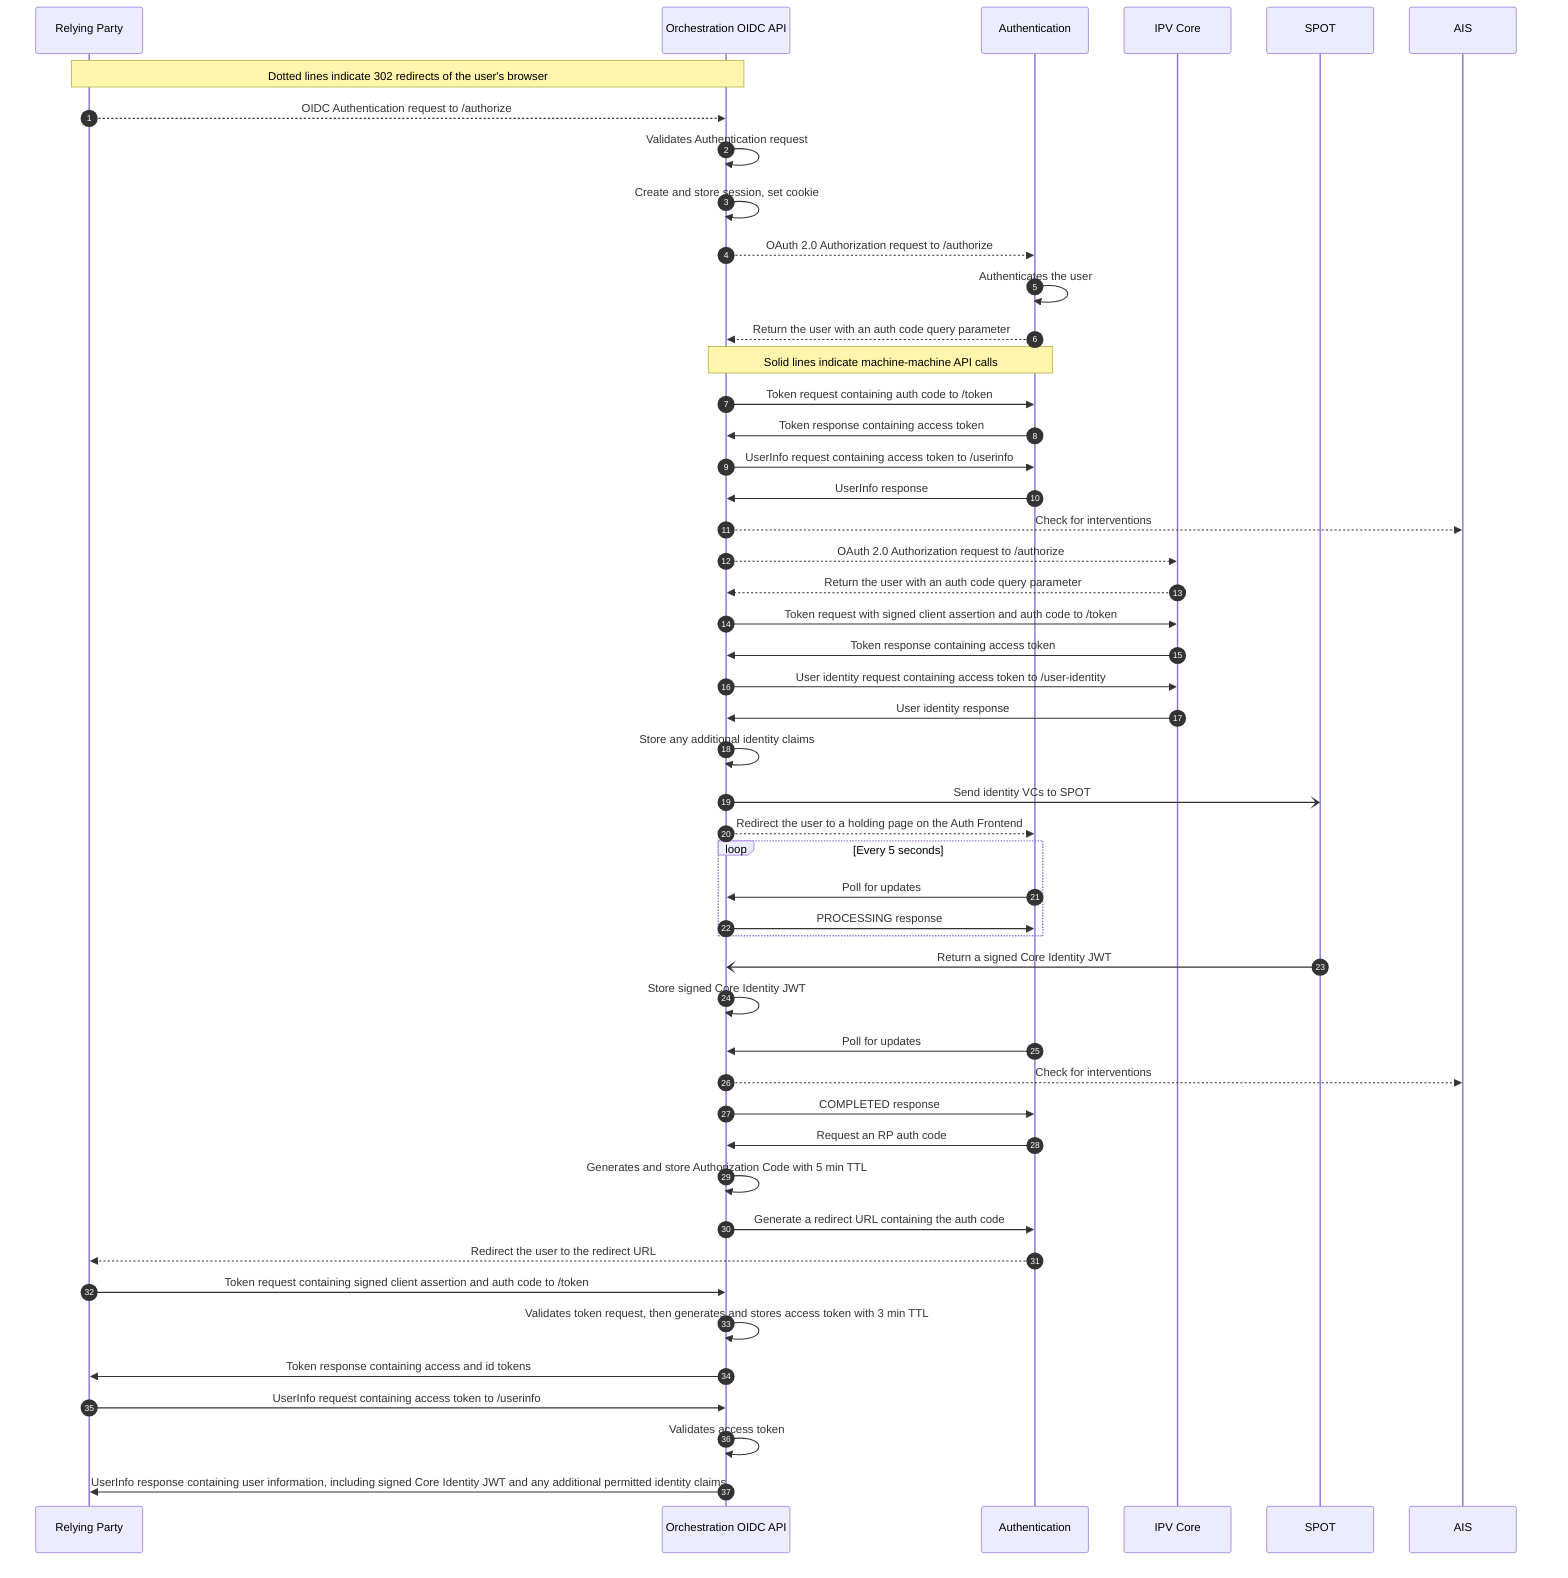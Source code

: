 sequenceDiagram
    autonumber
    participant rp as Relying Party
    participant orch_api as Orchestration OIDC API
    participant auth as Authentication
    participant ipv as IPV Core
    participant spot as SPOT
    participant ais as AIS
    Note over rp,orch_api: Dotted lines indicate 302 redirects of the user's browser
    rp -->> orch_api : OIDC Authentication request to /authorize
    orch_api  ->> orch_api : Validates Authentication request
    orch_api ->> orch_api : Create and store session, set cookie
    orch_api -->> auth : OAuth 2.0 Authorization request to /authorize
    auth ->> auth : Authenticates the user
    auth -->> orch_api : Return the user with an auth code query parameter
    Note over orch_api,auth: Solid lines indicate machine-machine API calls
    orch_api ->> auth : Token request containing auth code to /token
    auth ->> orch_api : Token response containing access token
    orch_api ->> auth : UserInfo request containing access token to /userinfo
    auth ->> orch_api : UserInfo response
    orch_api -->> ais : Check for interventions
    orch_api -->> ipv : OAuth 2.0 Authorization request to /authorize
    ipv -->> orch_api : Return the user with an auth code query parameter
    orch_api ->> ipv : Token request with signed client assertion and auth code to /token
    ipv ->> orch_api : Token response containing access token
    orch_api ->> ipv : User identity request containing access token to /user-identity
    ipv ->> orch_api : User identity response
    orch_api ->> orch_api : Store any additional identity claims
    orch_api -) spot : Send identity VCs to SPOT
    orch_api -->> auth : Redirect the user to a holding page on the Auth Frontend
    loop Every 5 seconds
        auth ->> orch_api : Poll for updates
        orch_api ->> auth : PROCESSING response
    end
    spot -) orch_api : Return a signed Core Identity JWT
    orch_api ->> orch_api : Store signed Core Identity JWT
    auth ->> orch_api : Poll for updates
    orch_api -->> ais : Check for interventions
    orch_api ->> auth : COMPLETED response
    auth ->> orch_api : Request an RP auth code


    orch_api ->> orch_api : Generates and store Authorization Code with 5 min TTL
    orch_api ->> auth : Generate a redirect URL containing the auth code

    auth -->> rp : Redirect the user to the redirect URL
    rp ->> orch_api : Token request containing signed client assertion and auth code to /token
    orch_api ->> orch_api : Validates token request, then generates and stores access token with 3 min TTL
    orch_api ->> rp : Token response containing access and id tokens
    rp ->> orch_api : UserInfo request containing access token to /userinfo
    orch_api ->> orch_api : Validates access token
    orch_api ->> rp : UserInfo response containing user information, including signed Core Identity JWT and any additional permitted identity claims